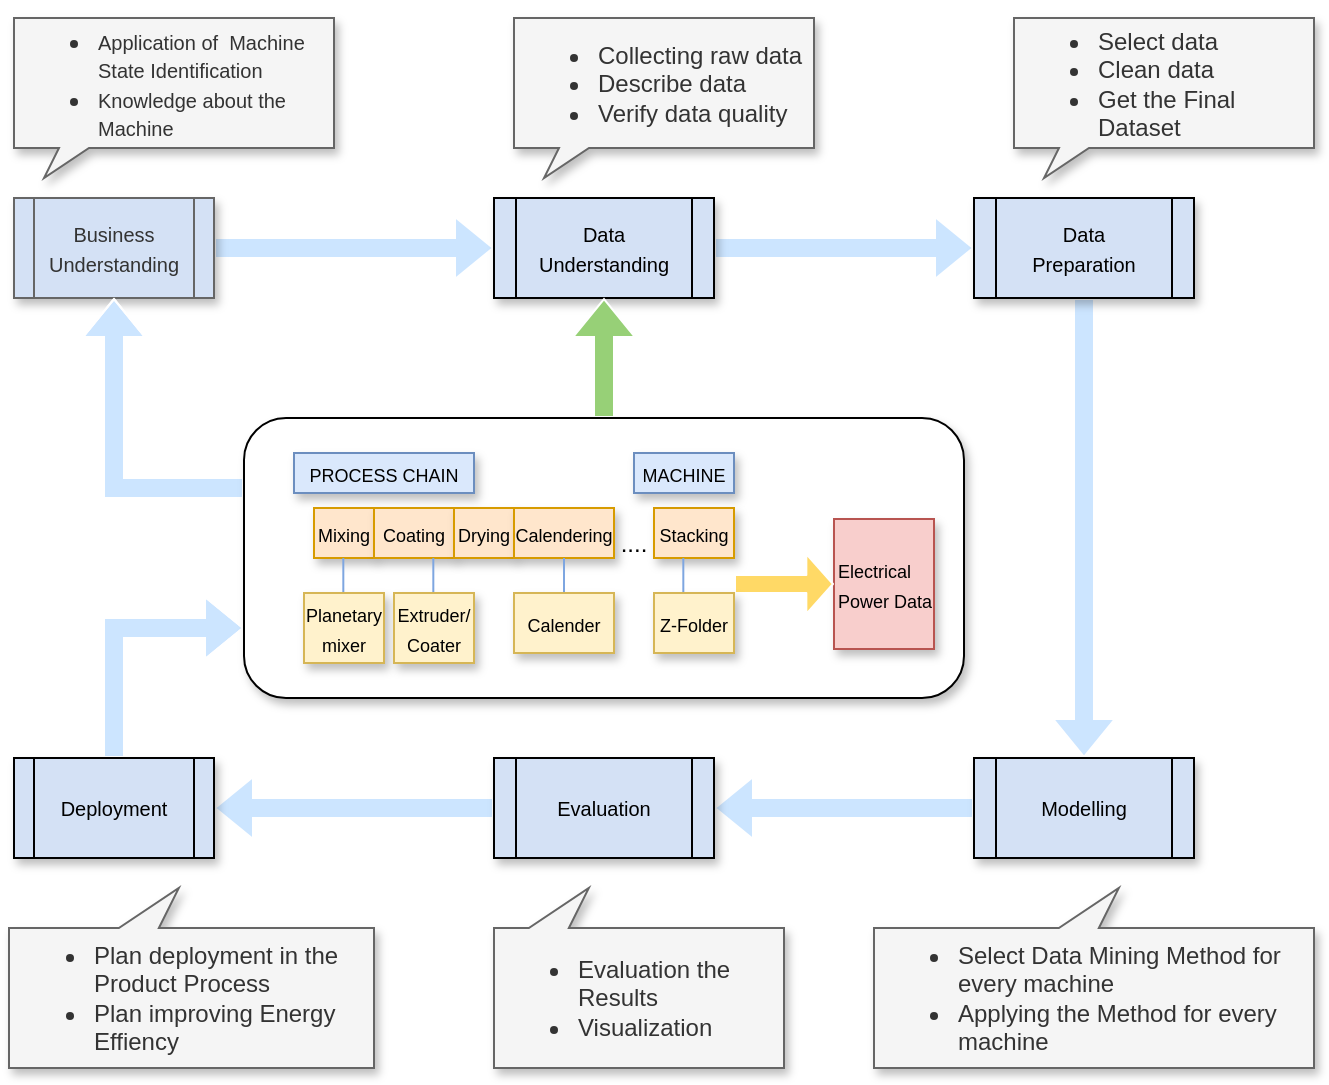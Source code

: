 <mxfile version="12.7.2" type="github"><diagram id="PXEA-lMWHujMK49BQb7G" name="Page-1"><mxGraphModel dx="879" dy="677" grid="1" gridSize="10" guides="1" tooltips="1" connect="1" arrows="1" fold="1" page="1" pageScale="1" pageWidth="827" pageHeight="1169" math="0" shadow="0"><root><mxCell id="0"/><mxCell id="1" parent="0"/><mxCell id="JA2RWHcXg-oFwBIv4hQA-3" value="" style="edgeStyle=orthogonalEdgeStyle;rounded=0;orthogonalLoop=1;jettySize=auto;html=1;shape=flexArrow;fillColor=#CCE5FF;strokeColor=#FFFFFF;" edge="1" parent="1" source="JA2RWHcXg-oFwBIv4hQA-1" target="JA2RWHcXg-oFwBIv4hQA-2"><mxGeometry relative="1" as="geometry"/></mxCell><mxCell id="JA2RWHcXg-oFwBIv4hQA-1" value="&lt;font style=&quot;font-size: 10px&quot;&gt;Business Understanding&lt;/font&gt;" style="shape=process;whiteSpace=wrap;html=1;backgroundOutline=1;fillColor=#D4E1F5;strokeColor=#666666;fontColor=#333333;shadow=1;" vertex="1" parent="1"><mxGeometry x="120" y="150" width="100" height="50" as="geometry"/></mxCell><mxCell id="JA2RWHcXg-oFwBIv4hQA-5" value="" style="edgeStyle=orthogonalEdgeStyle;rounded=0;orthogonalLoop=1;jettySize=auto;html=1;shape=flexArrow;fillColor=#CCE5FF;strokeColor=#FFFFFF;" edge="1" parent="1" source="JA2RWHcXg-oFwBIv4hQA-2" target="JA2RWHcXg-oFwBIv4hQA-4"><mxGeometry relative="1" as="geometry"/></mxCell><mxCell id="JA2RWHcXg-oFwBIv4hQA-2" value="&lt;font style=&quot;font-size: 10px&quot;&gt;Data Understanding&lt;/font&gt;" style="shape=process;whiteSpace=wrap;html=1;backgroundOutline=1;fillColor=#D4E1F5;shadow=1;" vertex="1" parent="1"><mxGeometry x="360" y="150" width="110" height="50" as="geometry"/></mxCell><mxCell id="JA2RWHcXg-oFwBIv4hQA-7" value="" style="edgeStyle=orthogonalEdgeStyle;rounded=0;orthogonalLoop=1;jettySize=auto;html=1;shape=flexArrow;fillColor=#CCE5FF;strokeColor=#FFFFFF;" edge="1" parent="1" source="JA2RWHcXg-oFwBIv4hQA-4" target="JA2RWHcXg-oFwBIv4hQA-6"><mxGeometry relative="1" as="geometry"/></mxCell><mxCell id="JA2RWHcXg-oFwBIv4hQA-4" value="&lt;font style=&quot;font-size: 10px&quot;&gt;Data&lt;br&gt;Preparation&lt;/font&gt;" style="shape=process;whiteSpace=wrap;html=1;backgroundOutline=1;fillColor=#D4E1F5;shadow=1;" vertex="1" parent="1"><mxGeometry x="600" y="150" width="110" height="50" as="geometry"/></mxCell><mxCell id="JA2RWHcXg-oFwBIv4hQA-9" value="" style="edgeStyle=orthogonalEdgeStyle;rounded=0;orthogonalLoop=1;jettySize=auto;html=1;shape=flexArrow;strokeColor=#FFFFFF;fillColor=#CCE5FF;" edge="1" parent="1" source="JA2RWHcXg-oFwBIv4hQA-6" target="JA2RWHcXg-oFwBIv4hQA-8"><mxGeometry relative="1" as="geometry"/></mxCell><mxCell id="JA2RWHcXg-oFwBIv4hQA-6" value="&lt;font style=&quot;font-size: 10px&quot;&gt;Modelling&lt;/font&gt;" style="shape=process;whiteSpace=wrap;html=1;backgroundOutline=1;fillColor=#D4E1F5;shadow=1;" vertex="1" parent="1"><mxGeometry x="600" y="430" width="110" height="50" as="geometry"/></mxCell><mxCell id="JA2RWHcXg-oFwBIv4hQA-11" value="" style="edgeStyle=orthogonalEdgeStyle;rounded=0;orthogonalLoop=1;jettySize=auto;html=1;shape=flexArrow;strokeColor=#FFFFFF;strokeWidth=1;fillColor=#CCE5FF;" edge="1" parent="1" source="JA2RWHcXg-oFwBIv4hQA-8" target="JA2RWHcXg-oFwBIv4hQA-10"><mxGeometry relative="1" as="geometry"/></mxCell><mxCell id="JA2RWHcXg-oFwBIv4hQA-8" value="&lt;font style=&quot;font-size: 10px&quot;&gt;Evaluation&lt;/font&gt;" style="shape=process;whiteSpace=wrap;html=1;backgroundOutline=1;fillColor=#D4E1F5;shadow=1;" vertex="1" parent="1"><mxGeometry x="360" y="430" width="110" height="50" as="geometry"/></mxCell><mxCell id="JA2RWHcXg-oFwBIv4hQA-17" style="edgeStyle=orthogonalEdgeStyle;shape=flexArrow;rounded=0;orthogonalLoop=1;jettySize=auto;html=1;exitX=0.5;exitY=0;exitDx=0;exitDy=0;entryX=0;entryY=0.75;entryDx=0;entryDy=0;strokeColor=#FFFFFF;strokeWidth=1;fillColor=#CCE5FF;" edge="1" parent="1" source="JA2RWHcXg-oFwBIv4hQA-10" target="JA2RWHcXg-oFwBIv4hQA-12"><mxGeometry relative="1" as="geometry"/></mxCell><mxCell id="JA2RWHcXg-oFwBIv4hQA-10" value="&lt;font style=&quot;font-size: 10px&quot;&gt;Deployment&lt;/font&gt;" style="shape=process;whiteSpace=wrap;html=1;backgroundOutline=1;fillColor=#D4E1F5;shadow=1;" vertex="1" parent="1"><mxGeometry x="120" y="430" width="100" height="50" as="geometry"/></mxCell><mxCell id="JA2RWHcXg-oFwBIv4hQA-13" value="" style="edgeStyle=orthogonalEdgeStyle;shape=flexArrow;rounded=0;orthogonalLoop=1;jettySize=auto;html=1;strokeColor=#FFFFFF;strokeWidth=1;fillColor=#97D077;" edge="1" parent="1" source="JA2RWHcXg-oFwBIv4hQA-12" target="JA2RWHcXg-oFwBIv4hQA-2"><mxGeometry relative="1" as="geometry"/></mxCell><mxCell id="JA2RWHcXg-oFwBIv4hQA-16" style="edgeStyle=orthogonalEdgeStyle;shape=flexArrow;rounded=0;orthogonalLoop=1;jettySize=auto;html=1;exitX=0;exitY=0.25;exitDx=0;exitDy=0;entryX=0.5;entryY=1;entryDx=0;entryDy=0;strokeColor=#FFFFFF;strokeWidth=1;endSize=6;startSize=6;fillColor=#CCE5FF;" edge="1" parent="1" source="JA2RWHcXg-oFwBIv4hQA-12" target="JA2RWHcXg-oFwBIv4hQA-1"><mxGeometry relative="1" as="geometry"/></mxCell><mxCell id="JA2RWHcXg-oFwBIv4hQA-12" value="" style="rounded=1;whiteSpace=wrap;html=1;shadow=1;" vertex="1" parent="1"><mxGeometry x="235" y="260" width="360" height="140" as="geometry"/></mxCell><mxCell id="JA2RWHcXg-oFwBIv4hQA-19" value="&lt;font style=&quot;font-size: 9px&quot;&gt;PROCESS CHAIN&lt;/font&gt;" style="text;html=1;strokeColor=#6c8ebf;fillColor=#dae8fc;align=center;verticalAlign=middle;whiteSpace=wrap;rounded=0;shadow=1;" vertex="1" parent="1"><mxGeometry x="260" y="277.5" width="90" height="20" as="geometry"/></mxCell><mxCell id="JA2RWHcXg-oFwBIv4hQA-20" value="&lt;font style=&quot;font-size: 9px&quot;&gt;Mixing&lt;/font&gt;" style="rounded=0;whiteSpace=wrap;html=1;shadow=1;fillColor=#ffe6cc;strokeColor=#d79b00;" vertex="1" parent="1"><mxGeometry x="270" y="305" width="30" height="25" as="geometry"/></mxCell><mxCell id="JA2RWHcXg-oFwBIv4hQA-22" value="&lt;font style=&quot;font-size: 9px&quot;&gt;Coating&lt;br&gt;&lt;/font&gt;" style="rounded=0;whiteSpace=wrap;html=1;shadow=1;fillColor=#ffe6cc;strokeColor=#d79b00;" vertex="1" parent="1"><mxGeometry x="300" y="305" width="40" height="25" as="geometry"/></mxCell><mxCell id="JA2RWHcXg-oFwBIv4hQA-26" value="&lt;font style=&quot;font-size: 9px&quot;&gt;Drying&lt;br&gt;&lt;/font&gt;" style="rounded=0;whiteSpace=wrap;html=1;shadow=1;fillColor=#ffe6cc;strokeColor=#d79b00;" vertex="1" parent="1"><mxGeometry x="340" y="305" width="30" height="25" as="geometry"/></mxCell><mxCell id="JA2RWHcXg-oFwBIv4hQA-27" value="&lt;font style=&quot;font-size: 9px&quot;&gt;Calendering&lt;br&gt;&lt;/font&gt;" style="rounded=0;whiteSpace=wrap;html=1;shadow=1;fillColor=#ffe6cc;strokeColor=#d79b00;" vertex="1" parent="1"><mxGeometry x="370" y="305" width="50" height="25" as="geometry"/></mxCell><mxCell id="JA2RWHcXg-oFwBIv4hQA-28" value="&lt;font style=&quot;font-size: 9px&quot;&gt;Stacking&lt;br&gt;&lt;/font&gt;" style="rounded=0;whiteSpace=wrap;html=1;shadow=1;fillColor=#ffe6cc;strokeColor=#d79b00;" vertex="1" parent="1"><mxGeometry x="440" y="305" width="40" height="25" as="geometry"/></mxCell><mxCell id="JA2RWHcXg-oFwBIv4hQA-29" value="&lt;font style=&quot;font-size: 9px&quot;&gt;MACHINE&lt;/font&gt;" style="text;html=1;strokeColor=#6c8ebf;fillColor=#dae8fc;align=center;verticalAlign=middle;whiteSpace=wrap;rounded=0;shadow=1;" vertex="1" parent="1"><mxGeometry x="430" y="277.5" width="50" height="20" as="geometry"/></mxCell><mxCell id="JA2RWHcXg-oFwBIv4hQA-32" value="&lt;font style=&quot;font-size: 9px&quot;&gt;Electrical Power Data&lt;/font&gt;" style="text;html=1;strokeColor=#b85450;fillColor=#f8cecc;align=left;verticalAlign=middle;whiteSpace=wrap;rounded=0;shadow=1;" vertex="1" parent="1"><mxGeometry x="530" y="310.5" width="50" height="65" as="geometry"/></mxCell><mxCell id="JA2RWHcXg-oFwBIv4hQA-39" value="" style="shape=flexArrow;endArrow=classic;html=1;strokeColor=#FFFFFF;strokeWidth=1;width=9;endSize=4.11;entryX=0;entryY=0.5;entryDx=0;entryDy=0;fillColor=#FFD966;" edge="1" parent="1" target="JA2RWHcXg-oFwBIv4hQA-32"><mxGeometry width="50" height="50" relative="1" as="geometry"><mxPoint x="480" y="343" as="sourcePoint"/><mxPoint x="530" y="338" as="targetPoint"/></mxGeometry></mxCell><mxCell id="JA2RWHcXg-oFwBIv4hQA-41" value="" style="endArrow=none;html=1;strokeColor=#7EA6E0;strokeWidth=1;fillColor=#FFD966;entryX=0.5;entryY=1;entryDx=0;entryDy=0;" edge="1" parent="1" target="JA2RWHcXg-oFwBIv4hQA-27"><mxGeometry width="50" height="50" relative="1" as="geometry"><mxPoint x="395" y="350" as="sourcePoint"/><mxPoint x="450" y="320" as="targetPoint"/></mxGeometry></mxCell><mxCell id="JA2RWHcXg-oFwBIv4hQA-24" value="&lt;font style=&quot;font-size: 9px&quot;&gt;Calender&lt;br&gt;&lt;/font&gt;" style="rounded=0;whiteSpace=wrap;html=1;shadow=1;fillColor=#fff2cc;strokeColor=#d6b656;" vertex="1" parent="1"><mxGeometry x="370" y="347.5" width="50" height="30" as="geometry"/></mxCell><mxCell id="JA2RWHcXg-oFwBIv4hQA-42" value="" style="endArrow=none;html=1;strokeColor=#7EA6E0;strokeWidth=1;fillColor=#FFD966;entryX=0.5;entryY=1;entryDx=0;entryDy=0;" edge="1" parent="1"><mxGeometry width="50" height="50" relative="1" as="geometry"><mxPoint x="454.66" y="350" as="sourcePoint"/><mxPoint x="454.66" y="330" as="targetPoint"/></mxGeometry></mxCell><mxCell id="JA2RWHcXg-oFwBIv4hQA-25" value="&lt;font style=&quot;font-size: 9px&quot;&gt;Z-Folder&lt;br&gt;&lt;/font&gt;" style="rounded=0;whiteSpace=wrap;html=1;shadow=1;fillColor=#fff2cc;strokeColor=#d6b656;" vertex="1" parent="1"><mxGeometry x="440" y="347.5" width="40" height="30" as="geometry"/></mxCell><mxCell id="JA2RWHcXg-oFwBIv4hQA-43" value="" style="endArrow=none;html=1;strokeColor=#7EA6E0;strokeWidth=1;fillColor=#FFD966;entryX=0.5;entryY=1;entryDx=0;entryDy=0;" edge="1" parent="1"><mxGeometry width="50" height="50" relative="1" as="geometry"><mxPoint x="329.66" y="350" as="sourcePoint"/><mxPoint x="329.66" y="330" as="targetPoint"/></mxGeometry></mxCell><mxCell id="JA2RWHcXg-oFwBIv4hQA-44" value="" style="endArrow=none;html=1;strokeColor=#7EA6E0;strokeWidth=1;fillColor=#FFD966;entryX=0.5;entryY=1;entryDx=0;entryDy=0;" edge="1" parent="1"><mxGeometry width="50" height="50" relative="1" as="geometry"><mxPoint x="284.66" y="350" as="sourcePoint"/><mxPoint x="284.66" y="330" as="targetPoint"/></mxGeometry></mxCell><mxCell id="JA2RWHcXg-oFwBIv4hQA-21" value="&lt;span style=&quot;font-size: 9px&quot;&gt;Planetary mixer&lt;/span&gt;" style="rounded=0;whiteSpace=wrap;html=1;shadow=1;fillColor=#fff2cc;strokeColor=#d6b656;" vertex="1" parent="1"><mxGeometry x="265" y="347.5" width="40" height="35" as="geometry"/></mxCell><mxCell id="JA2RWHcXg-oFwBIv4hQA-23" value="&lt;font style=&quot;font-size: 9px&quot;&gt;Extruder/ Coater&lt;br&gt;&lt;/font&gt;" style="rounded=0;whiteSpace=wrap;html=1;shadow=1;fillColor=#fff2cc;strokeColor=#d6b656;" vertex="1" parent="1"><mxGeometry x="310" y="347.5" width="40" height="35" as="geometry"/></mxCell><mxCell id="JA2RWHcXg-oFwBIv4hQA-45" value="...." style="text;html=1;strokeColor=none;fillColor=none;align=center;verticalAlign=middle;whiteSpace=wrap;rounded=0;shadow=1;" vertex="1" parent="1"><mxGeometry x="410" y="313" width="40" height="20" as="geometry"/></mxCell><mxCell id="JA2RWHcXg-oFwBIv4hQA-46" value="&lt;ul&gt;&lt;li&gt;&lt;span style=&quot;font-size: 10px&quot;&gt;Application of &amp;nbsp;Machine State Identification&lt;/span&gt;&lt;/li&gt;&lt;li&gt;&lt;span style=&quot;font-size: 10px&quot;&gt;Knowledge about the Machine&lt;/span&gt;&lt;/li&gt;&lt;/ul&gt;" style="whiteSpace=wrap;html=1;shape=mxgraph.basic.rectCallout;dx=30;dy=15;boundedLbl=1;shadow=1;fillColor=#f5f5f5;strokeColor=#666666;fontColor=#333333;align=left;" vertex="1" parent="1"><mxGeometry x="120" y="60" width="160" height="80" as="geometry"/></mxCell><mxCell id="JA2RWHcXg-oFwBIv4hQA-48" value="&lt;ul&gt;&lt;li&gt;Collecting raw data&lt;/li&gt;&lt;li&gt;Describe data&lt;/li&gt;&lt;li&gt;Verify data quality&lt;/li&gt;&lt;/ul&gt;" style="whiteSpace=wrap;html=1;shape=mxgraph.basic.rectCallout;dx=30;dy=15;boundedLbl=1;shadow=1;fillColor=#f5f5f5;strokeColor=#666666;fontColor=#333333;align=left;" vertex="1" parent="1"><mxGeometry x="370" y="60" width="150" height="80" as="geometry"/></mxCell><mxCell id="JA2RWHcXg-oFwBIv4hQA-50" value="&lt;ul&gt;&lt;li&gt;Select data&lt;/li&gt;&lt;li&gt;Clean data&lt;/li&gt;&lt;li&gt;Get the Final Dataset&lt;/li&gt;&lt;/ul&gt;" style="whiteSpace=wrap;html=1;shape=mxgraph.basic.rectCallout;dx=30;dy=15;boundedLbl=1;shadow=1;fillColor=#f5f5f5;strokeColor=#666666;fontColor=#333333;align=left;" vertex="1" parent="1"><mxGeometry x="620" y="60" width="150" height="80" as="geometry"/></mxCell><mxCell id="JA2RWHcXg-oFwBIv4hQA-52" value="&lt;ul&gt;&lt;li&gt;Select Data Mining Method for every machine&lt;/li&gt;&lt;li&gt;Applying the Method for every machine&lt;/li&gt;&lt;/ul&gt;" style="whiteSpace=wrap;html=1;shape=mxgraph.basic.rectCallout;dx=117.57;dy=20;boundedLbl=1;shadow=1;fillColor=#f5f5f5;strokeColor=#666666;fontColor=#333333;align=left;direction=west;" vertex="1" parent="1"><mxGeometry x="550" y="495" width="220" height="90" as="geometry"/></mxCell><mxCell id="JA2RWHcXg-oFwBIv4hQA-53" value="&lt;ul&gt;&lt;li&gt;Evaluation the Results&lt;/li&gt;&lt;li&gt;Visualization&lt;/li&gt;&lt;/ul&gt;" style="whiteSpace=wrap;html=1;shape=mxgraph.basic.rectCallout;dx=117.57;dy=20;boundedLbl=1;shadow=1;fillColor=#f5f5f5;strokeColor=#666666;fontColor=#333333;align=left;direction=west;" vertex="1" parent="1"><mxGeometry x="360" y="495" width="145" height="90" as="geometry"/></mxCell><mxCell id="JA2RWHcXg-oFwBIv4hQA-54" value="&lt;ul&gt;&lt;li&gt;Plan deployment in the Product Process&lt;/li&gt;&lt;li&gt;Plan improving Energy Effiency&lt;/li&gt;&lt;/ul&gt;" style="whiteSpace=wrap;html=1;shape=mxgraph.basic.rectCallout;dx=117.57;dy=20;boundedLbl=1;shadow=1;fillColor=#f5f5f5;strokeColor=#666666;fontColor=#333333;align=left;direction=west;" vertex="1" parent="1"><mxGeometry x="117.5" y="495" width="182.5" height="90" as="geometry"/></mxCell></root></mxGraphModel></diagram></mxfile>